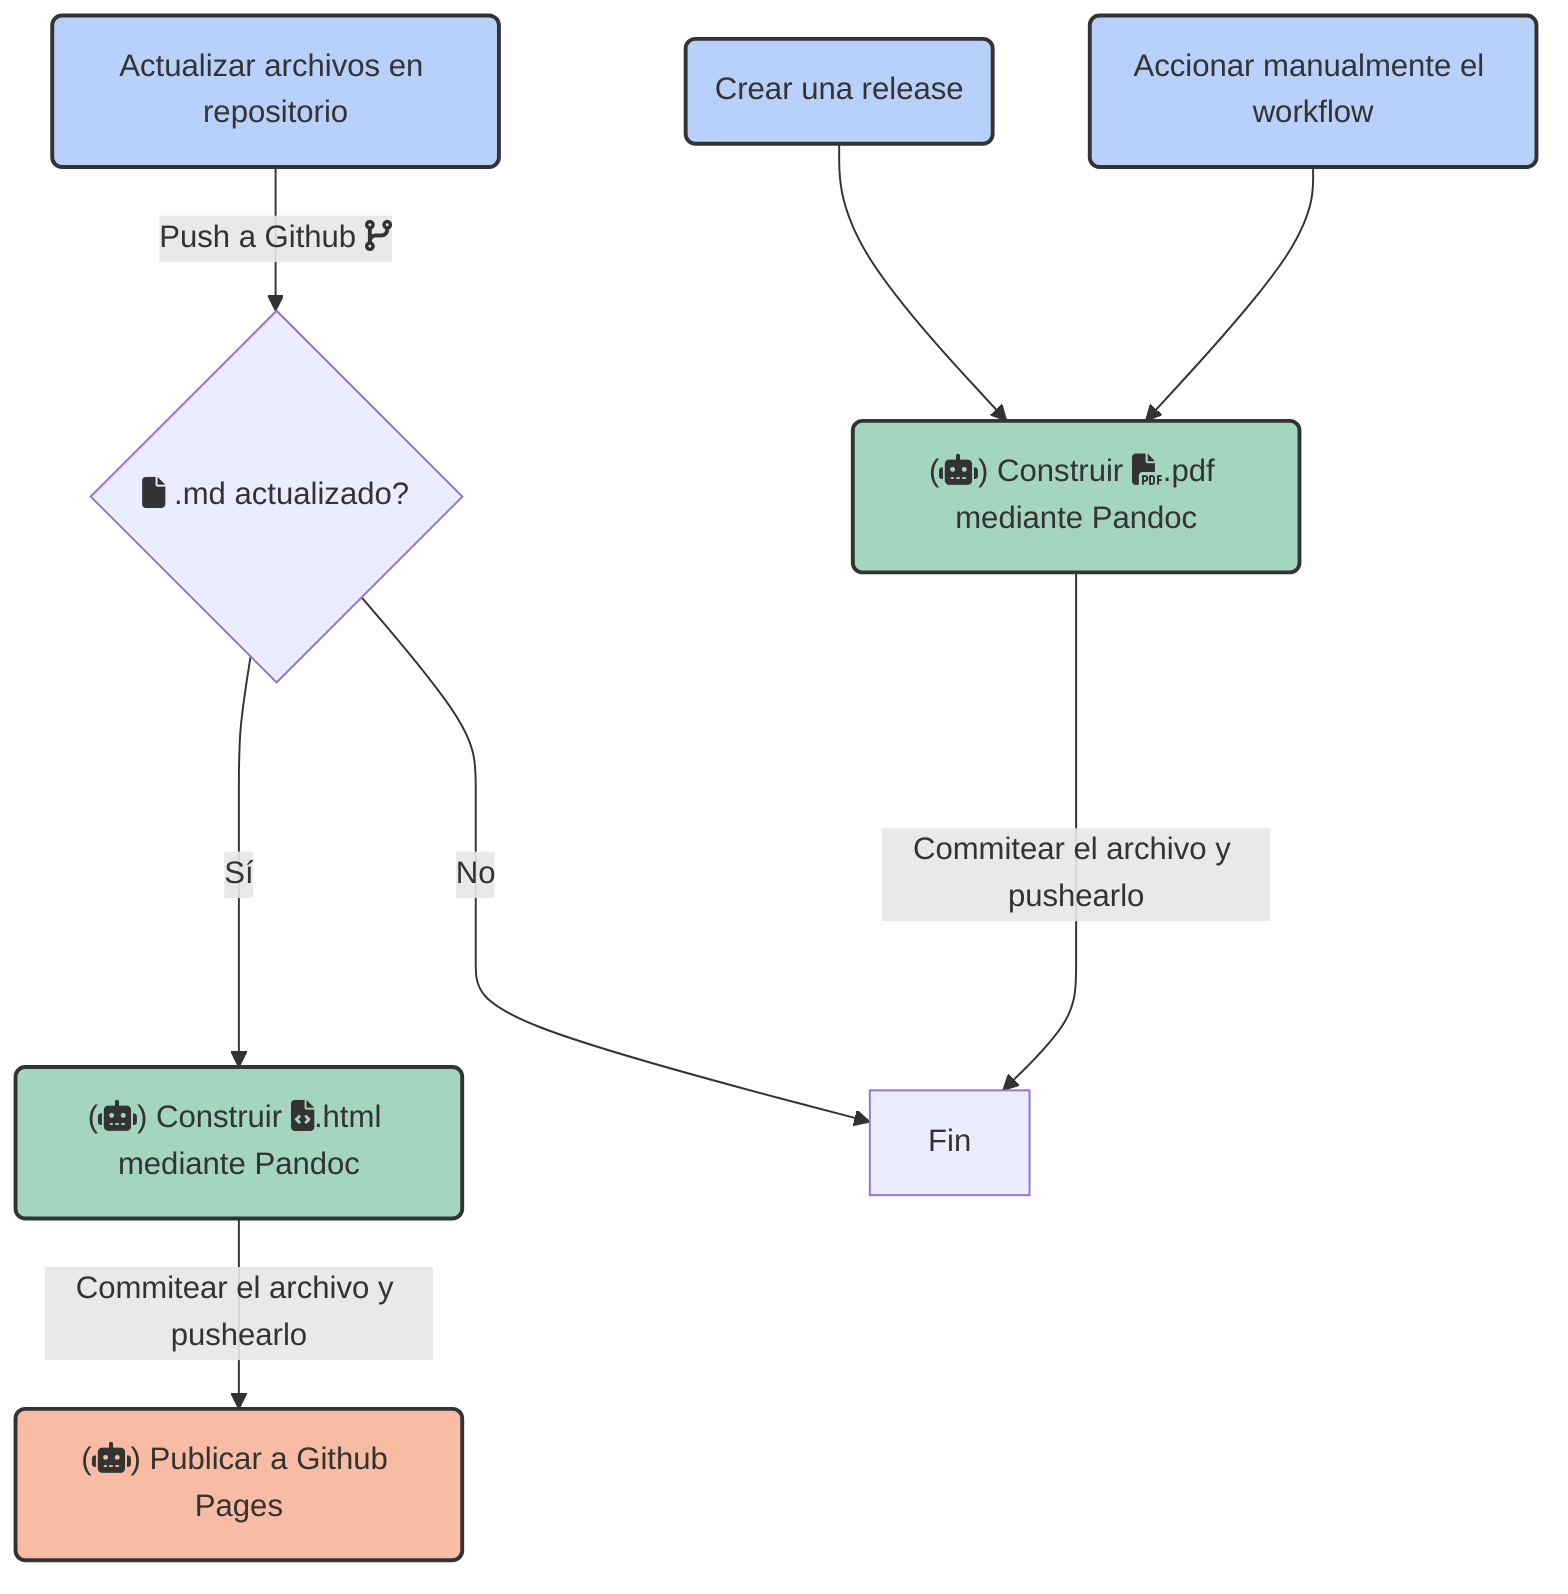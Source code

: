 graph TD
    A(Actualizar archivos en repositorio) --> |Push a Github fa:fa-code-branch| C{fa:fa-file .md actualizado?}
    C ---->|Sí| D("(fa:fa-robot) Construir fa:fa-file-code.html mediante Pandoc")
    D --> |Commitear el archivo y pushearlo | F("(fa:fa-robot) Publicar a Github Pages")
    C ---->|No| E[Fin]

    G(Crear una release) --> I("(fa:fa-robot) Construir fa:fa-file-pdf.pdf mediante Pandoc")
    H(Accionar manualmente el workflow) --> I
    I ----> |Commitear el archivo y pushearlo| E

    style D fill:#a4d5be,stroke:#333,stroke-width:2px
    style I fill:#a4d5be,stroke:#333,stroke-width:2px
    style F fill:#f8bca5,stroke:#333,stroke-width:2px
    style A fill:#b7d1fb,stroke:#333,stroke-width:2px
    style G fill:#b7d1fb,stroke:#333,stroke-width:2px
    style H fill:#b7d1fb,stroke:#333,stroke-width:2px